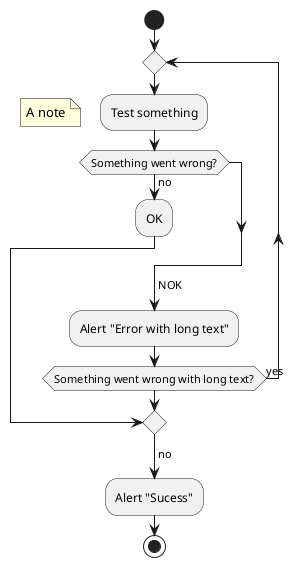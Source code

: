 {
  "sha1": "jifdzm9sz9kxvgms9h78ip2t3kaw40l",
  "insertion": {
    "when": "2024-06-03T18:59:31.943Z",
    "user": "plantuml@gmail.com"
  }
}
@startuml
start
repeat
  :Test something;
  floating note left : A note
    if (Something went wrong?) then (no)
      :OK;
      break
    endif
    ->NOK;
    :Alert "Error with long text";
repeat while (Something went wrong with long text?) is (yes)
->no;
:Alert "Sucess";
stop
@enduml
